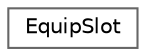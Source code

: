 digraph "Graphical Class Hierarchy"
{
 // LATEX_PDF_SIZE
  bgcolor="transparent";
  edge [fontname=Helvetica,fontsize=10,labelfontname=Helvetica,labelfontsize=10];
  node [fontname=Helvetica,fontsize=10,shape=box,height=0.2,width=0.4];
  rankdir="LR";
  Node0 [id="Node000000",label="EquipSlot",height=0.2,width=0.4,color="grey40", fillcolor="white", style="filled",URL="$struct_equip_slot.html",tooltip=" "];
}
